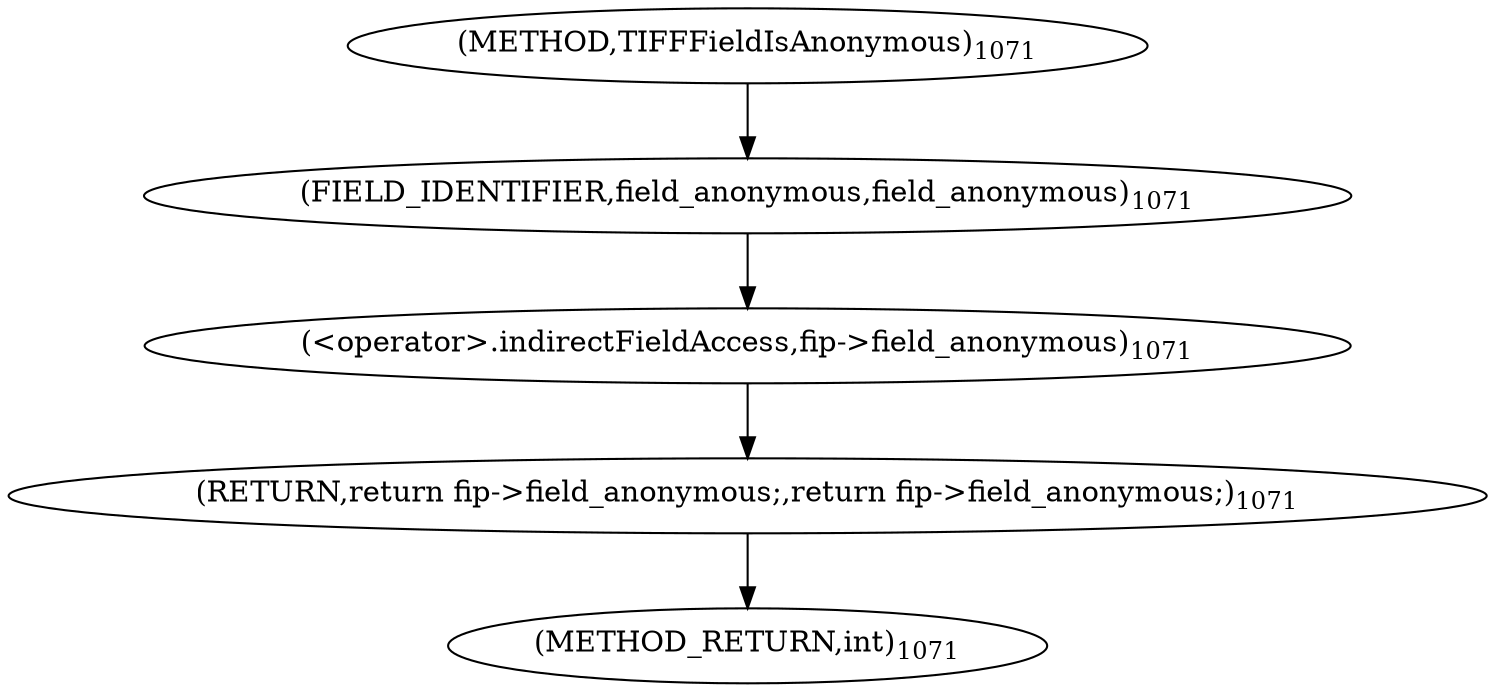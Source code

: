digraph "TIFFFieldIsAnonymous" {  
"27736" [label = <(RETURN,return fip-&gt;field_anonymous;,return fip-&gt;field_anonymous;)<SUB>1071</SUB>> ]
"27737" [label = <(&lt;operator&gt;.indirectFieldAccess,fip-&gt;field_anonymous)<SUB>1071</SUB>> ]
"27739" [label = <(FIELD_IDENTIFIER,field_anonymous,field_anonymous)<SUB>1071</SUB>> ]
"27733" [label = <(METHOD,TIFFFieldIsAnonymous)<SUB>1071</SUB>> ]
"27740" [label = <(METHOD_RETURN,int)<SUB>1071</SUB>> ]
  "27736" -> "27740" 
  "27737" -> "27736" 
  "27739" -> "27737" 
  "27733" -> "27739" 
}

